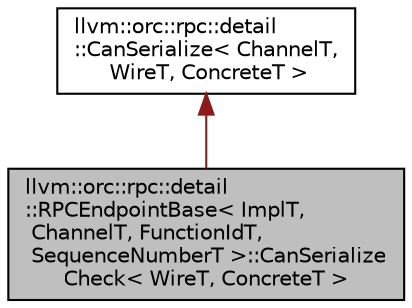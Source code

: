 digraph "llvm::orc::rpc::detail::RPCEndpointBase&lt; ImplT, ChannelT, FunctionIdT, SequenceNumberT &gt;::CanSerializeCheck&lt; WireT, ConcreteT &gt;"
{
 // LATEX_PDF_SIZE
  bgcolor="transparent";
  edge [fontname="Helvetica",fontsize="10",labelfontname="Helvetica",labelfontsize="10"];
  node [fontname="Helvetica",fontsize="10",shape="box"];
  Node1 [label="llvm::orc::rpc::detail\l::RPCEndpointBase\< ImplT,\l ChannelT, FunctionIdT,\l SequenceNumberT \>::CanSerialize\lCheck\< WireT, ConcreteT \>",height=0.2,width=0.4,color="black", fillcolor="grey75", style="filled", fontcolor="black",tooltip=" "];
  Node2 -> Node1 [dir="back",color="firebrick4",fontsize="10",style="solid",fontname="Helvetica"];
  Node2 [label="llvm::orc::rpc::detail\l::CanSerialize\< ChannelT,\l WireT, ConcreteT \>",height=0.2,width=0.4,color="black",URL="$classllvm_1_1orc_1_1rpc_1_1detail_1_1CanSerialize.html",tooltip=" "];
}

